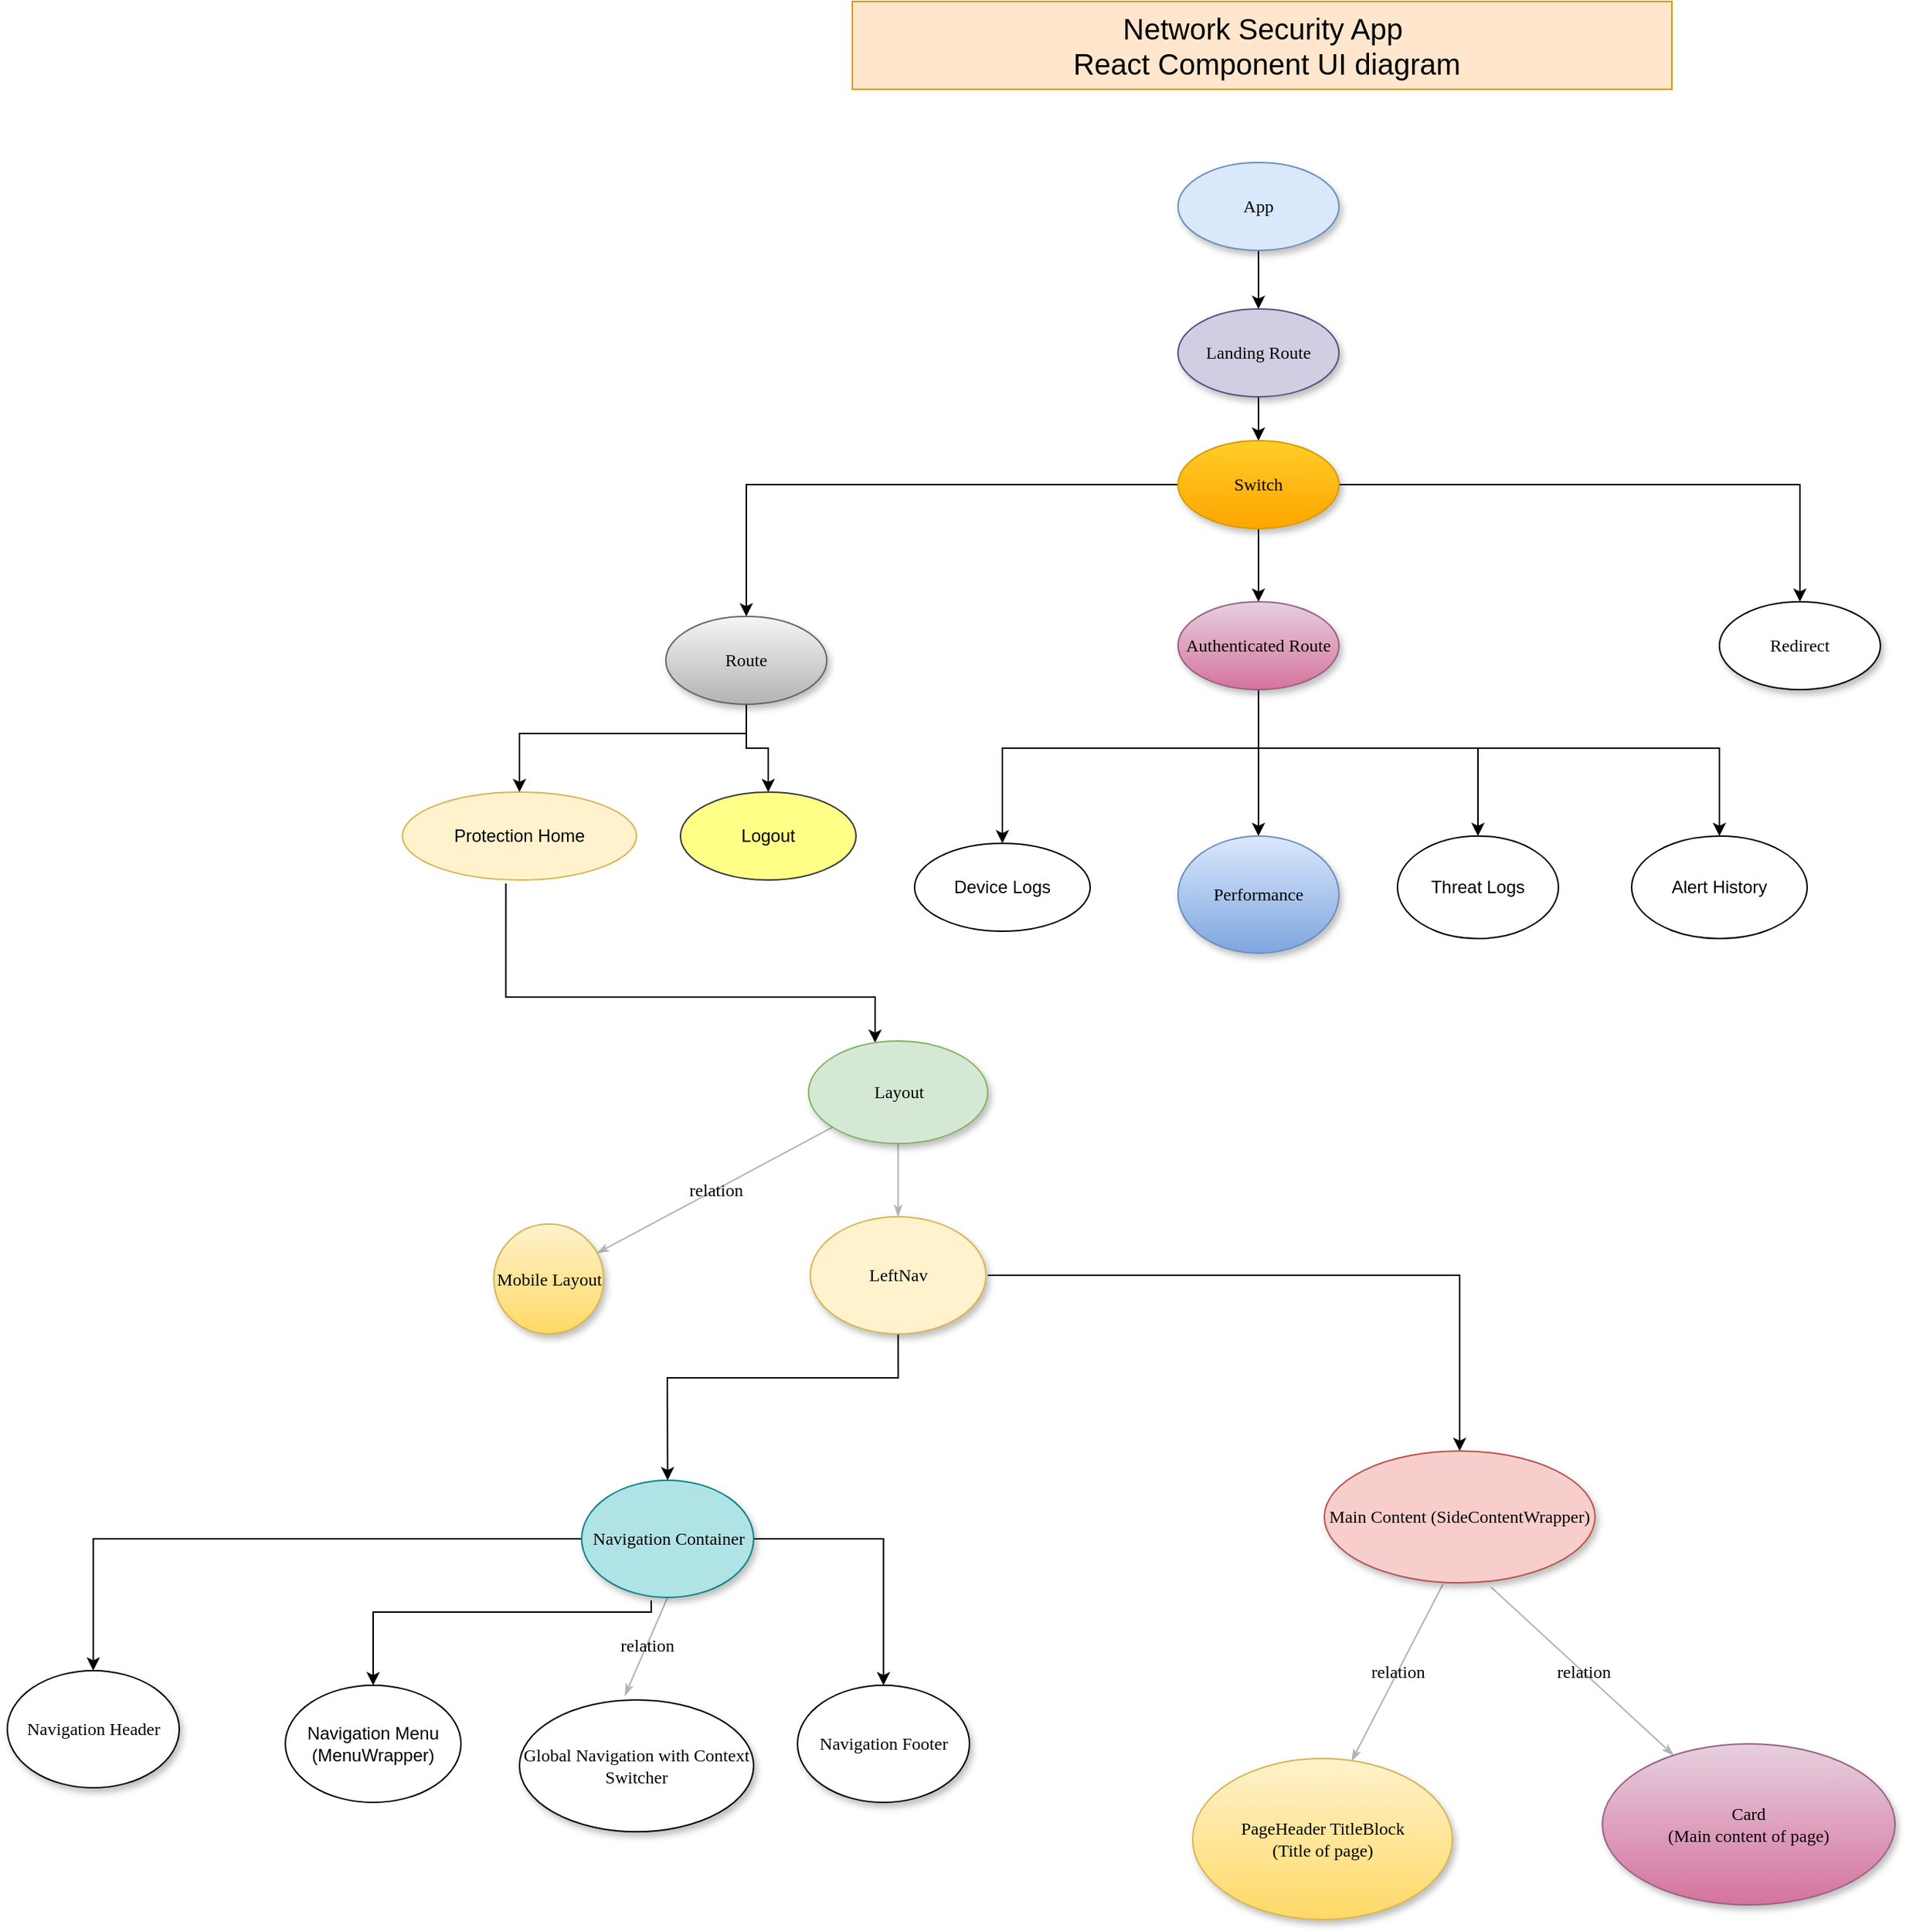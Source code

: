 <mxfile version="14.4.4" type="github">
  <diagram name="ns react UI component diagram " id="42789a77-a242-8287-6e28-9cd8cfd52e62">
    <mxGraphModel dx="2404" dy="1553" grid="1" gridSize="10" guides="1" tooltips="1" connect="1" arrows="1" fold="1" page="1" pageScale="1" pageWidth="1100" pageHeight="850" background="#ffffff" math="0" shadow="0">
      <root>
        <mxCell id="0" />
        <mxCell id="1" parent="0" />
        <mxCell id="Q6YV-AhHRd9khnx2x_jg-10" value="" style="edgeStyle=orthogonalEdgeStyle;rounded=0;orthogonalLoop=1;jettySize=auto;html=1;" edge="1" parent="1" source="Q6YV-AhHRd9khnx2x_jg-9" target="Q6YV-AhHRd9khnx2x_jg-7">
          <mxGeometry relative="1" as="geometry" />
        </mxCell>
        <mxCell id="1ea317790d2ca983-12" style="edgeStyle=none;rounded=1;html=1;labelBackgroundColor=none;startArrow=none;startFill=0;startSize=5;endArrow=classicThin;endFill=1;endSize=5;jettySize=auto;orthogonalLoop=1;strokeColor=#B3B3B3;strokeWidth=1;fontFamily=Verdana;fontSize=12" parent="1" source="1ea317790d2ca983-1" target="1ea317790d2ca983-2" edge="1">
          <mxGeometry relative="1" as="geometry" />
        </mxCell>
        <mxCell id="1ea317790d2ca983-13" value="relation" style="edgeStyle=none;rounded=1;html=1;labelBackgroundColor=none;startArrow=none;startFill=0;startSize=5;endArrow=classicThin;endFill=1;endSize=5;jettySize=auto;orthogonalLoop=1;strokeColor=#B3B3B3;strokeWidth=1;fontFamily=Verdana;fontSize=12" parent="1" source="1ea317790d2ca983-1" target="1ea317790d2ca983-9" edge="1">
          <mxGeometry relative="1" as="geometry" />
        </mxCell>
        <mxCell id="Q6YV-AhHRd9khnx2x_jg-2" value="" style="edgeStyle=orthogonalEdgeStyle;rounded=0;orthogonalLoop=1;jettySize=auto;html=1;exitX=0.442;exitY=1.04;exitDx=0;exitDy=0;exitPerimeter=0;" edge="1" parent="1" source="Q6YV-AhHRd9khnx2x_jg-25" target="1ea317790d2ca983-1">
          <mxGeometry relative="1" as="geometry">
            <Array as="points">
              <mxPoint x="-319" y="20" />
              <mxPoint x="-67" y="20" />
            </Array>
          </mxGeometry>
        </mxCell>
        <mxCell id="1ea317790d2ca983-1" value="Layout" style="ellipse;whiteSpace=wrap;html=1;rounded=0;shadow=1;comic=0;labelBackgroundColor=none;strokeWidth=1;fontFamily=Verdana;fontSize=12;align=center;fillColor=#d5e8d4;strokeColor=#82b366;" parent="1" vertex="1">
          <mxGeometry x="-112.5" y="50" width="122.5" height="70" as="geometry" />
        </mxCell>
        <mxCell id="1ea317790d2ca983-21" value="relation" style="edgeStyle=none;rounded=1;html=1;labelBackgroundColor=none;startArrow=none;startFill=0;startSize=5;endArrow=classicThin;endFill=1;endSize=5;jettySize=auto;orthogonalLoop=1;strokeColor=#B3B3B3;strokeWidth=1;fontFamily=Verdana;fontSize=12;exitX=0.438;exitY=1.011;exitDx=0;exitDy=0;exitPerimeter=0;" parent="1" source="Q6YV-AhHRd9khnx2x_jg-34" edge="1">
          <mxGeometry relative="1" as="geometry">
            <mxPoint x="258.688" y="541.645" as="targetPoint" />
          </mxGeometry>
        </mxCell>
        <mxCell id="1ea317790d2ca983-22" value="relation" style="edgeStyle=none;rounded=1;html=1;labelBackgroundColor=none;startArrow=none;startFill=0;startSize=5;endArrow=classicThin;endFill=1;endSize=5;jettySize=auto;orthogonalLoop=1;strokeColor=#B3B3B3;strokeWidth=1;fontFamily=Verdana;fontSize=12;exitX=0.616;exitY=1.033;exitDx=0;exitDy=0;exitPerimeter=0;" parent="1" source="Q6YV-AhHRd9khnx2x_jg-34" target="1ea317790d2ca983-6" edge="1">
          <mxGeometry relative="1" as="geometry" />
        </mxCell>
        <mxCell id="Q6YV-AhHRd9khnx2x_jg-33" value="" style="edgeStyle=orthogonalEdgeStyle;rounded=0;orthogonalLoop=1;jettySize=auto;html=1;exitX=0.5;exitY=1;exitDx=0;exitDy=0;" edge="1" parent="1" source="1ea317790d2ca983-2" target="Q6YV-AhHRd9khnx2x_jg-32">
          <mxGeometry relative="1" as="geometry">
            <Array as="points">
              <mxPoint x="-51" y="280" />
              <mxPoint x="-209" y="280" />
            </Array>
          </mxGeometry>
        </mxCell>
        <mxCell id="Q6YV-AhHRd9khnx2x_jg-35" value="" style="edgeStyle=orthogonalEdgeStyle;rounded=0;orthogonalLoop=1;jettySize=auto;html=1;entryX=0.5;entryY=0;entryDx=0;entryDy=0;" edge="1" parent="1" target="Q6YV-AhHRd9khnx2x_jg-34">
          <mxGeometry relative="1" as="geometry">
            <mxPoint x="10" y="210" as="sourcePoint" />
            <Array as="points">
              <mxPoint x="333" y="210" />
            </Array>
          </mxGeometry>
        </mxCell>
        <mxCell id="1ea317790d2ca983-2" value="LeftNav" style="ellipse;whiteSpace=wrap;html=1;rounded=0;shadow=1;comic=0;labelBackgroundColor=none;strokeWidth=1;fontFamily=Verdana;fontSize=12;align=center;fillColor=#fff2cc;strokeColor=#d6b656;" parent="1" vertex="1">
          <mxGeometry x="-111.25" y="170" width="120" height="80" as="geometry" />
        </mxCell>
        <mxCell id="1ea317790d2ca983-6" value="&lt;span&gt;Card&lt;br&gt;(Main content of page)&lt;br&gt;&lt;/span&gt;" style="ellipse;whiteSpace=wrap;html=1;rounded=0;shadow=1;comic=0;labelBackgroundColor=none;strokeWidth=1;fontFamily=Verdana;fontSize=12;align=center;gradientColor=#d5739d;fillColor=#e6d0de;strokeColor=#996185;" parent="1" vertex="1">
          <mxGeometry x="430" y="530" width="200" height="110" as="geometry" />
        </mxCell>
        <mxCell id="1ea317790d2ca983-7" value="&lt;span&gt;PageHeader TitleBlock&lt;br&gt;(Title of page)&lt;br&gt;&lt;/span&gt;" style="ellipse;whiteSpace=wrap;html=1;rounded=0;shadow=1;comic=0;labelBackgroundColor=none;strokeWidth=1;fontFamily=Verdana;fontSize=12;align=center;gradientColor=#ffd966;fillColor=#fff2cc;strokeColor=#d6b656;" parent="1" vertex="1">
          <mxGeometry x="150" y="540" width="177.5" height="110" as="geometry" />
        </mxCell>
        <mxCell id="1ea317790d2ca983-9" value="Mobile Layout" style="ellipse;whiteSpace=wrap;html=1;rounded=0;shadow=1;comic=0;labelBackgroundColor=none;strokeWidth=1;fontFamily=Verdana;fontSize=12;align=center;gradientColor=#ffd966;fillColor=#fff2cc;strokeColor=#d6b656;" parent="1" vertex="1">
          <mxGeometry x="-327.5" y="175" width="75" height="75" as="geometry" />
        </mxCell>
        <mxCell id="Q6YV-AhHRd9khnx2x_jg-4" value="" style="edgeStyle=orthogonalEdgeStyle;rounded=0;orthogonalLoop=1;jettySize=auto;html=1;" edge="1" parent="1" source="Q6YV-AhHRd9khnx2x_jg-3" target="Q6YV-AhHRd9khnx2x_jg-1">
          <mxGeometry relative="1" as="geometry" />
        </mxCell>
        <mxCell id="Q6YV-AhHRd9khnx2x_jg-1" value="Performance" style="ellipse;whiteSpace=wrap;html=1;rounded=0;shadow=1;comic=0;labelBackgroundColor=none;strokeWidth=1;fontFamily=Verdana;fontSize=12;align=center;fillColor=#dae8fc;strokeColor=#6c8ebf;gradientColor=#7ea6e0;" vertex="1" parent="1">
          <mxGeometry x="140" y="-90" width="110" height="80" as="geometry" />
        </mxCell>
        <mxCell id="Q6YV-AhHRd9khnx2x_jg-6" value="" style="edgeStyle=orthogonalEdgeStyle;rounded=0;orthogonalLoop=1;jettySize=auto;html=1;" edge="1" parent="1" source="Q6YV-AhHRd9khnx2x_jg-5" target="Q6YV-AhHRd9khnx2x_jg-3">
          <mxGeometry relative="1" as="geometry" />
        </mxCell>
        <mxCell id="Q6YV-AhHRd9khnx2x_jg-20" value="" style="edgeStyle=orthogonalEdgeStyle;rounded=0;orthogonalLoop=1;jettySize=auto;html=1;entryX=0.5;entryY=0;entryDx=0;entryDy=0;" edge="1" parent="1" source="Q6YV-AhHRd9khnx2x_jg-3" target="Q6YV-AhHRd9khnx2x_jg-19">
          <mxGeometry relative="1" as="geometry">
            <mxPoint x="55" y="-140" as="targetPoint" />
            <Array as="points">
              <mxPoint x="195" y="-150" />
              <mxPoint x="20" y="-150" />
            </Array>
          </mxGeometry>
        </mxCell>
        <mxCell id="Q6YV-AhHRd9khnx2x_jg-21" value="" style="edgeStyle=orthogonalEdgeStyle;rounded=0;orthogonalLoop=1;jettySize=auto;html=1;" edge="1" parent="1" source="Q6YV-AhHRd9khnx2x_jg-3" target="Q6YV-AhHRd9khnx2x_jg-22">
          <mxGeometry relative="1" as="geometry">
            <mxPoint x="320" y="-70" as="targetPoint" />
            <Array as="points">
              <mxPoint x="195" y="-150" />
              <mxPoint x="345" y="-150" />
            </Array>
          </mxGeometry>
        </mxCell>
        <mxCell id="Q6YV-AhHRd9khnx2x_jg-23" value="" style="edgeStyle=orthogonalEdgeStyle;rounded=0;orthogonalLoop=1;jettySize=auto;html=1;" edge="1" parent="1" source="Q6YV-AhHRd9khnx2x_jg-3" target="Q6YV-AhHRd9khnx2x_jg-24">
          <mxGeometry relative="1" as="geometry">
            <mxPoint x="460" y="-90" as="targetPoint" />
            <Array as="points">
              <mxPoint x="195" y="-150" />
              <mxPoint x="510" y="-150" />
            </Array>
          </mxGeometry>
        </mxCell>
        <mxCell id="Q6YV-AhHRd9khnx2x_jg-3" value="Authenticated Route" style="ellipse;whiteSpace=wrap;html=1;rounded=0;shadow=1;comic=0;labelBackgroundColor=none;strokeWidth=1;fontFamily=Verdana;fontSize=12;align=center;gradientColor=#d5739d;fillColor=#e6d0de;strokeColor=#996185;" vertex="1" parent="1">
          <mxGeometry x="140" y="-250" width="110" height="60" as="geometry" />
        </mxCell>
        <mxCell id="Q6YV-AhHRd9khnx2x_jg-8" value="" style="edgeStyle=orthogonalEdgeStyle;rounded=0;orthogonalLoop=1;jettySize=auto;html=1;" edge="1" parent="1" source="Q6YV-AhHRd9khnx2x_jg-7" target="Q6YV-AhHRd9khnx2x_jg-5">
          <mxGeometry relative="1" as="geometry" />
        </mxCell>
        <mxCell id="Q6YV-AhHRd9khnx2x_jg-12" value="" style="edgeStyle=orthogonalEdgeStyle;rounded=0;orthogonalLoop=1;jettySize=auto;html=1;" edge="1" parent="1" source="Q6YV-AhHRd9khnx2x_jg-5" target="Q6YV-AhHRd9khnx2x_jg-11">
          <mxGeometry relative="1" as="geometry" />
        </mxCell>
        <mxCell id="Q6YV-AhHRd9khnx2x_jg-14" value="" style="edgeStyle=orthogonalEdgeStyle;rounded=0;orthogonalLoop=1;jettySize=auto;html=1;" edge="1" parent="1" source="Q6YV-AhHRd9khnx2x_jg-5" target="Q6YV-AhHRd9khnx2x_jg-13">
          <mxGeometry relative="1" as="geometry" />
        </mxCell>
        <mxCell id="Q6YV-AhHRd9khnx2x_jg-5" value="Switch" style="ellipse;whiteSpace=wrap;html=1;rounded=0;shadow=1;comic=0;labelBackgroundColor=none;strokeWidth=1;fontFamily=Verdana;fontSize=12;align=center;gradientColor=#ffa500;fillColor=#ffcd28;strokeColor=#d79b00;" vertex="1" parent="1">
          <mxGeometry x="140" y="-360" width="110" height="60" as="geometry" />
        </mxCell>
        <mxCell id="Q6YV-AhHRd9khnx2x_jg-7" value="Landing Route" style="ellipse;whiteSpace=wrap;html=1;rounded=0;shadow=1;comic=0;labelBackgroundColor=none;strokeWidth=1;fontFamily=Verdana;fontSize=12;align=center;fillColor=#d0cee2;strokeColor=#56517e;" vertex="1" parent="1">
          <mxGeometry x="140" y="-450" width="110" height="60" as="geometry" />
        </mxCell>
        <mxCell id="Q6YV-AhHRd9khnx2x_jg-9" value="App" style="ellipse;whiteSpace=wrap;html=1;rounded=0;shadow=1;comic=0;labelBackgroundColor=none;strokeWidth=1;fontFamily=Verdana;fontSize=12;align=center;fillColor=#dae8fc;strokeColor=#6c8ebf;" vertex="1" parent="1">
          <mxGeometry x="140" y="-550" width="110" height="60" as="geometry" />
        </mxCell>
        <mxCell id="Q6YV-AhHRd9khnx2x_jg-27" value="" style="edgeStyle=orthogonalEdgeStyle;rounded=0;orthogonalLoop=1;jettySize=auto;html=1;" edge="1" parent="1" source="Q6YV-AhHRd9khnx2x_jg-11" target="Q6YV-AhHRd9khnx2x_jg-26">
          <mxGeometry relative="1" as="geometry" />
        </mxCell>
        <mxCell id="Q6YV-AhHRd9khnx2x_jg-11" value="Route" style="ellipse;whiteSpace=wrap;html=1;rounded=0;shadow=1;comic=0;labelBackgroundColor=none;strokeWidth=1;fontFamily=Verdana;fontSize=12;align=center;gradientColor=#b3b3b3;fillColor=#f5f5f5;strokeColor=#666666;" vertex="1" parent="1">
          <mxGeometry x="-210" y="-240" width="110" height="60" as="geometry" />
        </mxCell>
        <mxCell id="Q6YV-AhHRd9khnx2x_jg-13" value="Redirect" style="ellipse;whiteSpace=wrap;html=1;rounded=0;shadow=1;comic=0;labelBackgroundColor=none;strokeWidth=1;fontFamily=Verdana;fontSize=12;align=center;" vertex="1" parent="1">
          <mxGeometry x="510" y="-250" width="110" height="60" as="geometry" />
        </mxCell>
        <mxCell id="Q6YV-AhHRd9khnx2x_jg-19" value="Device Logs" style="ellipse;whiteSpace=wrap;html=1;" vertex="1" parent="1">
          <mxGeometry x="-40" y="-85" width="120" height="60" as="geometry" />
        </mxCell>
        <mxCell id="Q6YV-AhHRd9khnx2x_jg-22" value="Threat Logs" style="ellipse;whiteSpace=wrap;html=1;" vertex="1" parent="1">
          <mxGeometry x="290" y="-90" width="110" height="70" as="geometry" />
        </mxCell>
        <mxCell id="Q6YV-AhHRd9khnx2x_jg-24" value="Alert History" style="ellipse;whiteSpace=wrap;html=1;" vertex="1" parent="1">
          <mxGeometry x="450" y="-90" width="120" height="70" as="geometry" />
        </mxCell>
        <mxCell id="Q6YV-AhHRd9khnx2x_jg-25" value="Protection Home" style="ellipse;whiteSpace=wrap;html=1;fillColor=#fff2cc;strokeColor=#d6b656;" vertex="1" parent="1">
          <mxGeometry x="-390" y="-120" width="160" height="60" as="geometry" />
        </mxCell>
        <mxCell id="Q6YV-AhHRd9khnx2x_jg-26" value="Logout" style="ellipse;whiteSpace=wrap;html=1;fillColor=#ffff88;strokeColor=#36393d;" vertex="1" parent="1">
          <mxGeometry x="-200" y="-120" width="120" height="60" as="geometry" />
        </mxCell>
        <mxCell id="Q6YV-AhHRd9khnx2x_jg-28" value="" style="edgeStyle=orthogonalEdgeStyle;rounded=0;orthogonalLoop=1;jettySize=auto;html=1;entryX=0.5;entryY=0;entryDx=0;entryDy=0;" edge="1" parent="1" target="Q6YV-AhHRd9khnx2x_jg-25">
          <mxGeometry relative="1" as="geometry">
            <mxPoint x="-155" y="-160" as="sourcePoint" />
            <mxPoint x="-130" y="-110" as="targetPoint" />
            <Array as="points">
              <mxPoint x="-203" y="-160" />
              <mxPoint x="-290" y="-160" />
            </Array>
          </mxGeometry>
        </mxCell>
        <mxCell id="Q6YV-AhHRd9khnx2x_jg-29" value="&lt;span&gt;Global Navigation with Context Switcher&lt;/span&gt;" style="ellipse;whiteSpace=wrap;html=1;rounded=0;shadow=1;comic=0;labelBackgroundColor=none;strokeWidth=1;fontFamily=Verdana;fontSize=12;align=center;" vertex="1" parent="1">
          <mxGeometry x="-310" y="500" width="160" height="90" as="geometry" />
        </mxCell>
        <mxCell id="Q6YV-AhHRd9khnx2x_jg-30" value="relation" style="edgeStyle=none;rounded=1;html=1;labelBackgroundColor=none;startArrow=none;startFill=0;startSize=5;endArrow=classicThin;endFill=1;endSize=5;jettySize=auto;orthogonalLoop=1;strokeColor=#B3B3B3;strokeWidth=1;fontFamily=Verdana;fontSize=12;entryX=0.45;entryY=-0.033;entryDx=0;entryDy=0;entryPerimeter=0;exitX=0.5;exitY=1;exitDx=0;exitDy=0;" edge="1" parent="1" source="Q6YV-AhHRd9khnx2x_jg-32" target="Q6YV-AhHRd9khnx2x_jg-29">
          <mxGeometry relative="1" as="geometry">
            <mxPoint x="-27.503" y="190.0" as="sourcePoint" />
            <mxPoint x="45.099" y="313.456" as="targetPoint" />
          </mxGeometry>
        </mxCell>
        <mxCell id="Q6YV-AhHRd9khnx2x_jg-31" value="&lt;font style=&quot;font-size: 20px&quot;&gt;Network Security App&lt;br&gt;&amp;nbsp;React Component UI diagram&lt;/font&gt;" style="text;html=1;strokeColor=#d79b00;fillColor=#ffe6cc;align=center;verticalAlign=middle;whiteSpace=wrap;rounded=0;" vertex="1" parent="1">
          <mxGeometry x="-82.5" y="-660" width="560" height="60" as="geometry" />
        </mxCell>
        <mxCell id="Q6YV-AhHRd9khnx2x_jg-37" value="" style="edgeStyle=orthogonalEdgeStyle;rounded=0;orthogonalLoop=1;jettySize=auto;html=1;" edge="1" parent="1" source="Q6YV-AhHRd9khnx2x_jg-32" target="Q6YV-AhHRd9khnx2x_jg-36">
          <mxGeometry relative="1" as="geometry" />
        </mxCell>
        <mxCell id="Q6YV-AhHRd9khnx2x_jg-39" value="" style="edgeStyle=orthogonalEdgeStyle;rounded=0;orthogonalLoop=1;jettySize=auto;html=1;" edge="1" parent="1" source="Q6YV-AhHRd9khnx2x_jg-32" target="Q6YV-AhHRd9khnx2x_jg-38">
          <mxGeometry relative="1" as="geometry" />
        </mxCell>
        <mxCell id="Q6YV-AhHRd9khnx2x_jg-32" value="Navigation Container" style="ellipse;whiteSpace=wrap;html=1;rounded=0;shadow=1;comic=0;labelBackgroundColor=none;strokeWidth=1;fontFamily=Verdana;fontSize=12;align=center;fillColor=#b0e3e6;strokeColor=#0e8088;" vertex="1" parent="1">
          <mxGeometry x="-267.5" y="350" width="117.5" height="80" as="geometry" />
        </mxCell>
        <mxCell id="Q6YV-AhHRd9khnx2x_jg-34" value="Main Content (SideContentWrapper)" style="ellipse;whiteSpace=wrap;html=1;rounded=0;shadow=1;comic=0;labelBackgroundColor=none;strokeWidth=1;fontFamily=Verdana;fontSize=12;align=center;fillColor=#f8cecc;strokeColor=#b85450;" vertex="1" parent="1">
          <mxGeometry x="240" y="330" width="185" height="90" as="geometry" />
        </mxCell>
        <mxCell id="Q6YV-AhHRd9khnx2x_jg-36" value="Navigation Header" style="ellipse;whiteSpace=wrap;html=1;rounded=0;shadow=1;comic=0;labelBackgroundColor=none;strokeWidth=1;fontFamily=Verdana;fontSize=12;align=center;" vertex="1" parent="1">
          <mxGeometry x="-660" y="480" width="117.5" height="80" as="geometry" />
        </mxCell>
        <mxCell id="Q6YV-AhHRd9khnx2x_jg-38" value="Navigation Footer" style="ellipse;whiteSpace=wrap;html=1;rounded=0;shadow=1;comic=0;labelBackgroundColor=none;strokeWidth=1;fontFamily=Verdana;fontSize=12;align=center;" vertex="1" parent="1">
          <mxGeometry x="-120" y="490" width="117.5" height="80" as="geometry" />
        </mxCell>
        <mxCell id="Q6YV-AhHRd9khnx2x_jg-40" value="Navigation Menu (MenuWrapper)" style="ellipse;whiteSpace=wrap;html=1;" vertex="1" parent="1">
          <mxGeometry x="-470" y="490" width="120" height="80" as="geometry" />
        </mxCell>
        <mxCell id="Q6YV-AhHRd9khnx2x_jg-41" value="" style="edgeStyle=orthogonalEdgeStyle;rounded=0;orthogonalLoop=1;jettySize=auto;html=1;entryX=0.5;entryY=0;entryDx=0;entryDy=0;exitX=0.404;exitY=1.025;exitDx=0;exitDy=0;exitPerimeter=0;" edge="1" parent="1" source="Q6YV-AhHRd9khnx2x_jg-32" target="Q6YV-AhHRd9khnx2x_jg-40">
          <mxGeometry relative="1" as="geometry">
            <mxPoint x="-230" y="440" as="sourcePoint" />
            <mxPoint x="-421.25" y="480" as="targetPoint" />
            <Array as="points">
              <mxPoint x="-220" y="440" />
              <mxPoint x="-410" y="440" />
            </Array>
          </mxGeometry>
        </mxCell>
      </root>
    </mxGraphModel>
  </diagram>
</mxfile>
